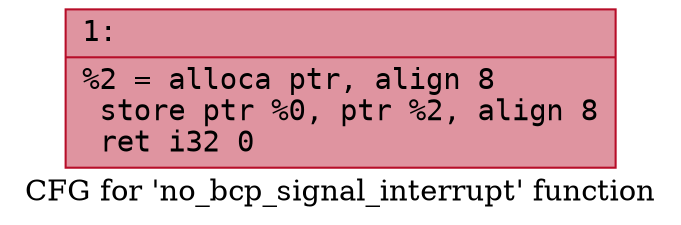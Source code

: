 digraph "CFG for 'no_bcp_signal_interrupt' function" {
	label="CFG for 'no_bcp_signal_interrupt' function";

	Node0x6000008c2080 [shape=record,color="#b70d28ff", style=filled, fillcolor="#b70d2870" fontname="Courier",label="{1:\l|  %2 = alloca ptr, align 8\l  store ptr %0, ptr %2, align 8\l  ret i32 0\l}"];
}
